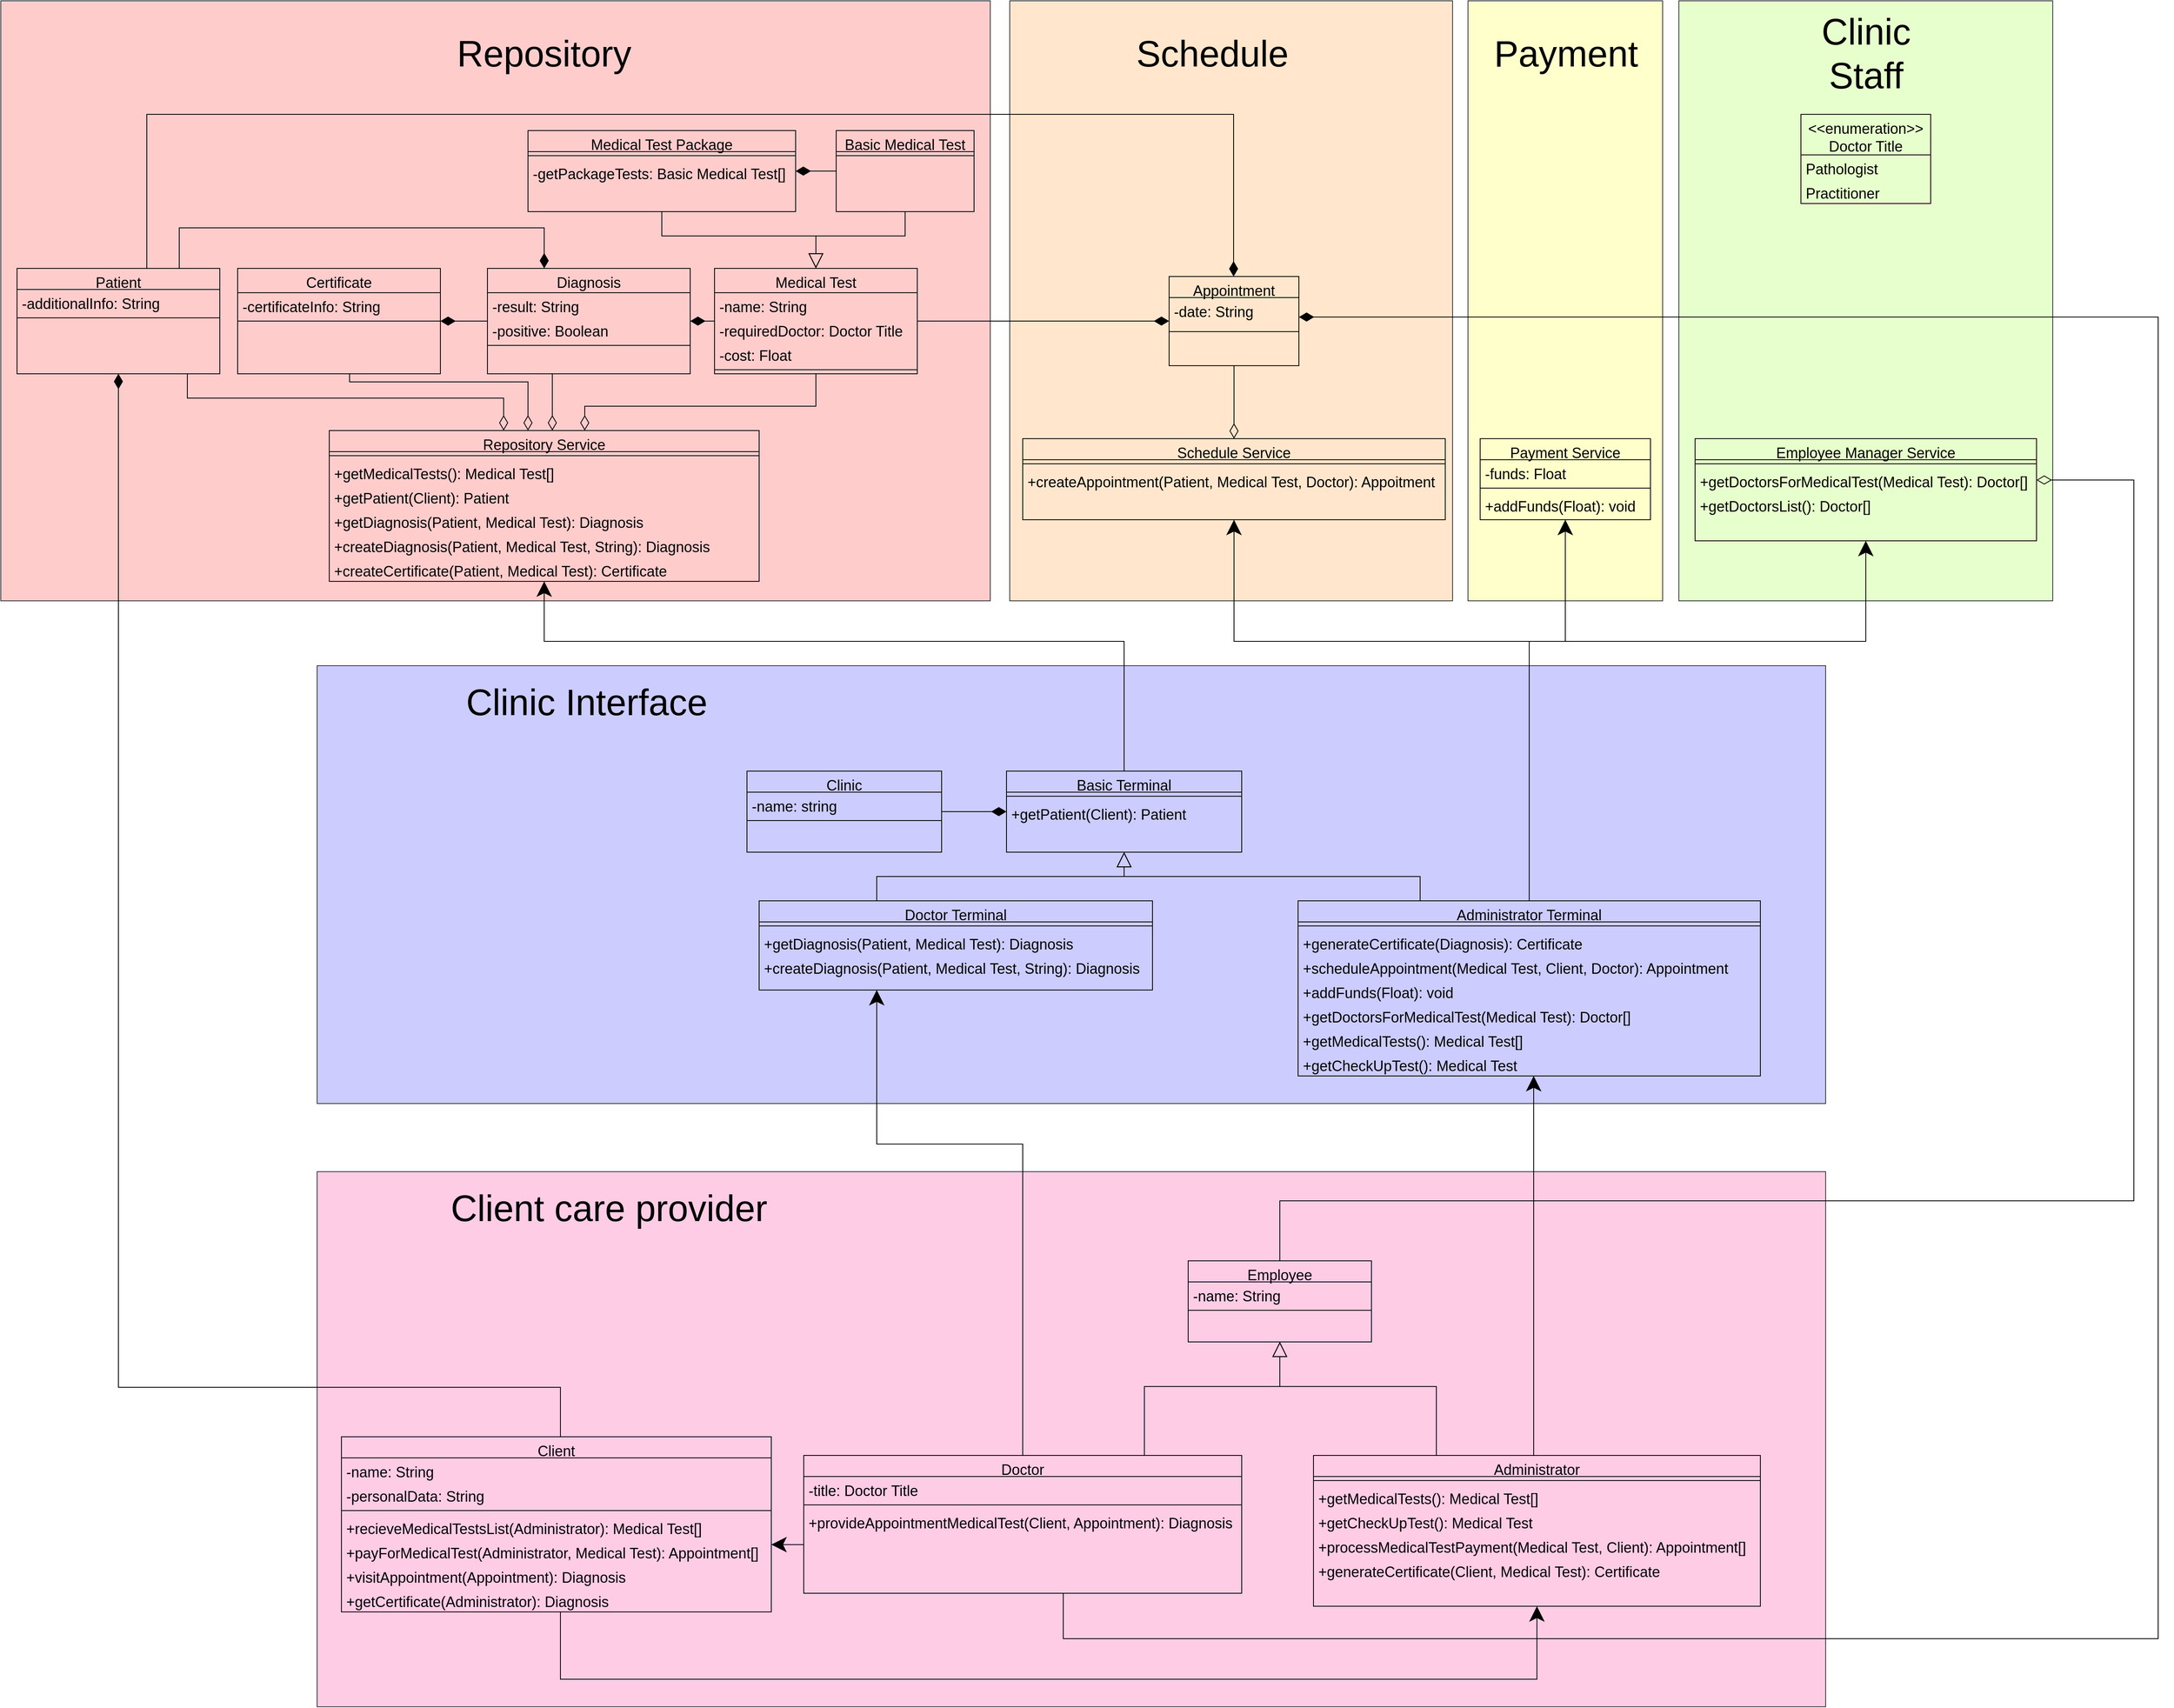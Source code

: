 <mxfile version="21.6.8" type="google">
  <diagram id="C5RBs43oDa-KdzZeNtuy" name="Page-1">
    <mxGraphModel grid="1" page="1" gridSize="10" guides="1" tooltips="1" connect="1" arrows="1" fold="1" pageScale="1" pageWidth="827" pageHeight="1169" math="0" shadow="0">
      <root>
        <mxCell id="WIyWlLk6GJQsqaUBKTNV-0" />
        <mxCell id="WIyWlLk6GJQsqaUBKTNV-1" parent="WIyWlLk6GJQsqaUBKTNV-0" />
        <mxCell id="8jj2PPhvfqXt3ZcQU5WW-22" value="" style="rounded=0;whiteSpace=wrap;html=1;fillColor=#CCCCFF;strokeColor=#36393d;fillStyle=auto;fontSize=18;" vertex="1" parent="WIyWlLk6GJQsqaUBKTNV-1">
          <mxGeometry x="-440" y="-220" width="1860" height="540" as="geometry" />
        </mxCell>
        <mxCell id="8jj2PPhvfqXt3ZcQU5WW-12" value="" style="rounded=0;whiteSpace=wrap;html=1;fillColor=#FFCCCC;strokeColor=#36393d;fillStyle=auto;fontSize=18;" vertex="1" parent="WIyWlLk6GJQsqaUBKTNV-1">
          <mxGeometry x="-830" y="-1040" width="1220" height="740" as="geometry" />
        </mxCell>
        <mxCell id="8jj2PPhvfqXt3ZcQU5WW-23" value="" style="rounded=0;whiteSpace=wrap;html=1;fillColor=#FFCCE6;strokeColor=#36393d;fillStyle=auto;fontSize=18;" vertex="1" parent="WIyWlLk6GJQsqaUBKTNV-1">
          <mxGeometry x="-440" y="404" width="1860" height="660" as="geometry" />
        </mxCell>
        <mxCell id="8jj2PPhvfqXt3ZcQU5WW-21" value="" style="rounded=0;whiteSpace=wrap;html=1;fillColor=#E6FFCC;strokeColor=#36393d;fillStyle=auto;fontSize=18;" vertex="1" parent="WIyWlLk6GJQsqaUBKTNV-1">
          <mxGeometry x="1239" y="-1040" width="461" height="740" as="geometry" />
        </mxCell>
        <mxCell id="8jj2PPhvfqXt3ZcQU5WW-18" value="" style="rounded=0;whiteSpace=wrap;html=1;fillColor=#FFFFCC;strokeColor=#36393d;fillStyle=auto;fontSize=18;" vertex="1" parent="WIyWlLk6GJQsqaUBKTNV-1">
          <mxGeometry x="979" y="-1040" width="240" height="740" as="geometry" />
        </mxCell>
        <mxCell id="8jj2PPhvfqXt3ZcQU5WW-17" value="" style="rounded=0;whiteSpace=wrap;html=1;fillColor=#FFE6CC;strokeColor=#36393d;fillStyle=auto;fontSize=18;" vertex="1" parent="WIyWlLk6GJQsqaUBKTNV-1">
          <mxGeometry x="414" y="-1040" width="546" height="740" as="geometry" />
        </mxCell>
        <mxCell id="-6DW7zYq6y_BzRsonRjy-107" style="edgeStyle=orthogonalEdgeStyle;rounded=0;orthogonalLoop=1;jettySize=auto;html=1;endArrow=diamondThin;endFill=1;endSize=16;startSize=16;fontSize=18;" edge="1" parent="WIyWlLk6GJQsqaUBKTNV-1" source="-6DW7zYq6y_BzRsonRjy-3" target="-6DW7zYq6y_BzRsonRjy-103">
          <mxGeometry relative="1" as="geometry">
            <Array as="points">
              <mxPoint x="-140" y="670" />
              <mxPoint x="-685" y="670" />
            </Array>
          </mxGeometry>
        </mxCell>
        <mxCell id="-6DW7zYq6y_BzRsonRjy-182" style="edgeStyle=orthogonalEdgeStyle;rounded=0;orthogonalLoop=1;jettySize=auto;html=1;endSize=16;startSize=16;fontSize=18;" edge="1" parent="WIyWlLk6GJQsqaUBKTNV-1" source="-6DW7zYq6y_BzRsonRjy-3" target="-6DW7zYq6y_BzRsonRjy-12">
          <mxGeometry relative="1" as="geometry">
            <Array as="points">
              <mxPoint x="-140" y="1030" />
              <mxPoint x="1064" y="1030" />
            </Array>
          </mxGeometry>
        </mxCell>
        <mxCell id="-6DW7zYq6y_BzRsonRjy-3" value="Client" style="swimlane;fontStyle=0;align=center;verticalAlign=top;childLayout=stackLayout;horizontal=1;startSize=26;horizontalStack=0;resizeParent=1;resizeLast=0;collapsible=1;marginBottom=0;rounded=0;shadow=0;strokeWidth=1;fillColor=none;fontSize=18;" vertex="1" parent="WIyWlLk6GJQsqaUBKTNV-1">
          <mxGeometry x="-410" y="731" width="530" height="216" as="geometry">
            <mxRectangle x="550" y="140" width="160" height="26" as="alternateBounds" />
          </mxGeometry>
        </mxCell>
        <mxCell id="-6DW7zYq6y_BzRsonRjy-4" value="-name: String" style="text;align=left;verticalAlign=top;spacingLeft=4;spacingRight=4;overflow=hidden;rotatable=0;points=[[0,0.5],[1,0.5]];portConstraint=eastwest;fontSize=18;" vertex="1" parent="-6DW7zYq6y_BzRsonRjy-3">
          <mxGeometry y="26" width="530" height="30" as="geometry" />
        </mxCell>
        <mxCell id="8jj2PPhvfqXt3ZcQU5WW-3" value="-personalData: String" style="text;align=left;verticalAlign=top;spacingLeft=4;spacingRight=4;overflow=hidden;rotatable=0;points=[[0,0.5],[1,0.5]];portConstraint=eastwest;fontSize=18;" vertex="1" parent="-6DW7zYq6y_BzRsonRjy-3">
          <mxGeometry y="56" width="530" height="30" as="geometry" />
        </mxCell>
        <mxCell id="-6DW7zYq6y_BzRsonRjy-5" value="" style="line;html=1;strokeWidth=1;align=left;verticalAlign=middle;spacingTop=-1;spacingLeft=3;spacingRight=3;rotatable=0;labelPosition=right;points=[];portConstraint=eastwest;fontSize=18;" vertex="1" parent="-6DW7zYq6y_BzRsonRjy-3">
          <mxGeometry y="86" width="530" height="10" as="geometry" />
        </mxCell>
        <mxCell id="-6DW7zYq6y_BzRsonRjy-6" value="+recieveMedicalTestsList(Administrator): Medical Test[]&#xa;" style="text;align=left;verticalAlign=top;spacingLeft=4;spacingRight=4;overflow=hidden;rotatable=0;points=[[0,0.5],[1,0.5]];portConstraint=eastwest;fontSize=18;" vertex="1" parent="-6DW7zYq6y_BzRsonRjy-3">
          <mxGeometry y="96" width="530" height="30" as="geometry" />
        </mxCell>
        <mxCell id="-6DW7zYq6y_BzRsonRjy-141" value="+payForMedicalTest(Administrator, Medical Test): Appointment[]&#xa;" style="text;align=left;verticalAlign=top;spacingLeft=4;spacingRight=4;overflow=hidden;rotatable=0;points=[[0,0.5],[1,0.5]];portConstraint=eastwest;fontSize=18;" vertex="1" parent="-6DW7zYq6y_BzRsonRjy-3">
          <mxGeometry y="126" width="530" height="30" as="geometry" />
        </mxCell>
        <mxCell id="-6DW7zYq6y_BzRsonRjy-161" value="+visitAppointment(Appointment): Diagnosis&#xa;" style="text;align=left;verticalAlign=top;spacingLeft=4;spacingRight=4;overflow=hidden;rotatable=0;points=[[0,0.5],[1,0.5]];portConstraint=eastwest;fontSize=18;" vertex="1" parent="-6DW7zYq6y_BzRsonRjy-3">
          <mxGeometry y="156" width="530" height="30" as="geometry" />
        </mxCell>
        <mxCell id="-6DW7zYq6y_BzRsonRjy-163" value="+getCertificate(Administrator): Diagnosis&#xa;" style="text;align=left;verticalAlign=top;spacingLeft=4;spacingRight=4;overflow=hidden;rotatable=0;points=[[0,0.5],[1,0.5]];portConstraint=eastwest;fontSize=18;" vertex="1" parent="-6DW7zYq6y_BzRsonRjy-3">
          <mxGeometry y="186" width="530" height="30" as="geometry" />
        </mxCell>
        <mxCell id="-6DW7zYq6y_BzRsonRjy-66" style="edgeStyle=orthogonalEdgeStyle;rounded=0;orthogonalLoop=1;jettySize=auto;html=1;endArrow=block;endFill=0;endSize=16;startSize=16;fontSize=18;entryX=0.5;entryY=1;entryDx=0;entryDy=0;" edge="1" parent="WIyWlLk6GJQsqaUBKTNV-1" source="-6DW7zYq6y_BzRsonRjy-12" target="-6DW7zYq6y_BzRsonRjy-20">
          <mxGeometry relative="1" as="geometry">
            <Array as="points">
              <mxPoint x="940" y="669" />
              <mxPoint x="747" y="669" />
            </Array>
          </mxGeometry>
        </mxCell>
        <mxCell id="tx-_oFmXZFqS6ZWU__PL-14" style="edgeStyle=orthogonalEdgeStyle;rounded=0;orthogonalLoop=1;jettySize=auto;html=1;endSize=16;startSize=16;" edge="1" parent="WIyWlLk6GJQsqaUBKTNV-1" source="-6DW7zYq6y_BzRsonRjy-12" target="-6DW7zYq6y_BzRsonRjy-131">
          <mxGeometry relative="1" as="geometry">
            <Array as="points">
              <mxPoint x="1060" y="400" />
              <mxPoint x="1060" y="400" />
            </Array>
            <mxPoint x="1054.5" y="400" as="targetPoint" />
          </mxGeometry>
        </mxCell>
        <mxCell id="-6DW7zYq6y_BzRsonRjy-12" value="Administrator" style="swimlane;fontStyle=0;align=center;verticalAlign=top;childLayout=stackLayout;horizontal=1;startSize=26;horizontalStack=0;resizeParent=1;resizeLast=0;collapsible=1;marginBottom=0;rounded=0;shadow=0;strokeWidth=1;fillColor=none;fontSize=18;" vertex="1" parent="WIyWlLk6GJQsqaUBKTNV-1">
          <mxGeometry x="788.5" y="754" width="551" height="186" as="geometry">
            <mxRectangle x="550" y="140" width="160" height="26" as="alternateBounds" />
          </mxGeometry>
        </mxCell>
        <mxCell id="-6DW7zYq6y_BzRsonRjy-14" value="" style="line;html=1;strokeWidth=1;align=left;verticalAlign=middle;spacingTop=-1;spacingLeft=3;spacingRight=3;rotatable=0;labelPosition=right;points=[];portConstraint=eastwest;fontSize=18;" vertex="1" parent="-6DW7zYq6y_BzRsonRjy-12">
          <mxGeometry y="26" width="551" height="10" as="geometry" />
        </mxCell>
        <mxCell id="-6DW7zYq6y_BzRsonRjy-15" value="+getMedicalTests(): Medical Test[]" style="text;align=left;verticalAlign=top;spacingLeft=4;spacingRight=4;overflow=hidden;rotatable=0;points=[[0,0.5],[1,0.5]];portConstraint=eastwest;fontSize=18;" vertex="1" parent="-6DW7zYq6y_BzRsonRjy-12">
          <mxGeometry y="36" width="551" height="30" as="geometry" />
        </mxCell>
        <mxCell id="qu2V2VWLO_ML4UmyBdYV-10" value="+getCheckUpTest(): Medical Test" style="text;align=left;verticalAlign=top;spacingLeft=4;spacingRight=4;overflow=hidden;rotatable=0;points=[[0,0.5],[1,0.5]];portConstraint=eastwest;fontSize=18;" vertex="1" parent="-6DW7zYq6y_BzRsonRjy-12">
          <mxGeometry y="66" width="551" height="30" as="geometry" />
        </mxCell>
        <mxCell id="8jj2PPhvfqXt3ZcQU5WW-0" value="+processMedicalTestPayment(Medical Test, Client): Appointment[]" style="text;align=left;verticalAlign=top;spacingLeft=4;spacingRight=4;overflow=hidden;rotatable=0;points=[[0,0.5],[1,0.5]];portConstraint=eastwest;fontSize=18;" vertex="1" parent="-6DW7zYq6y_BzRsonRjy-12">
          <mxGeometry y="96" width="551" height="30" as="geometry" />
        </mxCell>
        <mxCell id="8jj2PPhvfqXt3ZcQU5WW-4" value="+generateCertificate(Client, Medical Test): Certificate" style="text;align=left;verticalAlign=top;spacingLeft=4;spacingRight=4;overflow=hidden;rotatable=0;points=[[0,0.5],[1,0.5]];portConstraint=eastwest;fontSize=18;" vertex="1" parent="-6DW7zYq6y_BzRsonRjy-12">
          <mxGeometry y="126" width="551" height="30" as="geometry" />
        </mxCell>
        <mxCell id="-6DW7zYq6y_BzRsonRjy-67" style="edgeStyle=orthogonalEdgeStyle;rounded=0;orthogonalLoop=1;jettySize=auto;html=1;endArrow=block;endFill=0;endSize=16;startSize=16;fontSize=18;entryX=0.5;entryY=1;entryDx=0;entryDy=0;" edge="1" parent="WIyWlLk6GJQsqaUBKTNV-1" source="-6DW7zYq6y_BzRsonRjy-16" target="-6DW7zYq6y_BzRsonRjy-20">
          <mxGeometry relative="1" as="geometry">
            <Array as="points">
              <mxPoint x="580" y="669" />
              <mxPoint x="747" y="669" />
            </Array>
          </mxGeometry>
        </mxCell>
        <mxCell id="-6DW7zYq6y_BzRsonRjy-78" style="edgeStyle=orthogonalEdgeStyle;rounded=0;orthogonalLoop=1;jettySize=auto;html=1;endArrow=diamondThin;endFill=1;endSize=16;startSize=16;fontSize=18;" edge="1" parent="WIyWlLk6GJQsqaUBKTNV-1" source="-6DW7zYq6y_BzRsonRjy-16" target="-6DW7zYq6y_BzRsonRjy-70">
          <mxGeometry relative="1" as="geometry">
            <Array as="points">
              <mxPoint x="480" y="980" />
              <mxPoint x="1830" y="980" />
              <mxPoint x="1830" y="-650" />
            </Array>
          </mxGeometry>
        </mxCell>
        <mxCell id="tx-_oFmXZFqS6ZWU__PL-11" style="edgeStyle=orthogonalEdgeStyle;rounded=0;orthogonalLoop=1;jettySize=auto;html=1;exitX=0.5;exitY=0;exitDx=0;exitDy=0;endSize=16;startSize=16;" edge="1" parent="WIyWlLk6GJQsqaUBKTNV-1" source="-6DW7zYq6y_BzRsonRjy-16" target="-6DW7zYq6y_BzRsonRjy-174">
          <mxGeometry relative="1" as="geometry">
            <Array as="points">
              <mxPoint x="430" y="370" />
              <mxPoint x="250" y="370" />
            </Array>
          </mxGeometry>
        </mxCell>
        <mxCell id="-6DW7zYq6y_BzRsonRjy-16" value="Doctor" style="swimlane;fontStyle=0;align=center;verticalAlign=top;childLayout=stackLayout;horizontal=1;startSize=26;horizontalStack=0;resizeParent=1;resizeLast=0;collapsible=1;marginBottom=0;rounded=0;shadow=0;strokeWidth=1;fillColor=none;fontSize=18;" vertex="1" parent="WIyWlLk6GJQsqaUBKTNV-1">
          <mxGeometry x="160" y="754" width="540" height="170" as="geometry">
            <mxRectangle x="550" y="140" width="160" height="26" as="alternateBounds" />
          </mxGeometry>
        </mxCell>
        <mxCell id="-6DW7zYq6y_BzRsonRjy-17" value="-title: Doctor Title" style="text;align=left;verticalAlign=top;spacingLeft=4;spacingRight=4;overflow=hidden;rotatable=0;points=[[0,0.5],[1,0.5]];portConstraint=eastwest;fillColor=none;fontSize=18;" vertex="1" parent="-6DW7zYq6y_BzRsonRjy-16">
          <mxGeometry y="26" width="540" height="30" as="geometry" />
        </mxCell>
        <mxCell id="-6DW7zYq6y_BzRsonRjy-18" value="" style="line;html=1;strokeWidth=1;align=left;verticalAlign=middle;spacingTop=-1;spacingLeft=3;spacingRight=3;rotatable=0;labelPosition=right;points=[];portConstraint=eastwest;fontSize=18;" vertex="1" parent="-6DW7zYq6y_BzRsonRjy-16">
          <mxGeometry y="56" width="540" height="10" as="geometry" />
        </mxCell>
        <mxCell id="-6DW7zYq6y_BzRsonRjy-19" value="+provideAppointmentMedicalTest(Client, Appointment): Diagnosis" style="text;align=left;verticalAlign=top;spacingLeft=4;spacingRight=4;overflow=hidden;rotatable=0;points=[[0,0.5],[1,0.5]];portConstraint=eastwest;fontSize=18;" vertex="1" parent="-6DW7zYq6y_BzRsonRjy-16">
          <mxGeometry y="66" width="540" height="30" as="geometry" />
        </mxCell>
        <mxCell id="-6DW7zYq6y_BzRsonRjy-69" style="edgeStyle=orthogonalEdgeStyle;rounded=0;orthogonalLoop=1;jettySize=auto;html=1;endArrow=diamondThin;endFill=0;endSize=16;startSize=16;fontSize=18;" edge="1" parent="WIyWlLk6GJQsqaUBKTNV-1" source="-6DW7zYq6y_BzRsonRjy-20" target="-6DW7zYq6y_BzRsonRjy-48">
          <mxGeometry relative="1" as="geometry">
            <Array as="points">
              <mxPoint x="1800" y="440" />
              <mxPoint x="1800" y="-449" />
            </Array>
            <mxPoint x="1500.0" y="-449" as="targetPoint" />
          </mxGeometry>
        </mxCell>
        <mxCell id="-6DW7zYq6y_BzRsonRjy-20" value="Employee" style="swimlane;fontStyle=0;align=center;verticalAlign=top;childLayout=stackLayout;horizontal=1;startSize=26;horizontalStack=0;resizeParent=1;resizeLast=0;collapsible=1;marginBottom=0;rounded=0;shadow=0;strokeWidth=1;fillColor=none;fontSize=18;" vertex="1" parent="WIyWlLk6GJQsqaUBKTNV-1">
          <mxGeometry x="634" y="514" width="226" height="100" as="geometry">
            <mxRectangle x="550" y="140" width="160" height="26" as="alternateBounds" />
          </mxGeometry>
        </mxCell>
        <mxCell id="-6DW7zYq6y_BzRsonRjy-21" value="-name: String" style="text;align=left;verticalAlign=top;spacingLeft=4;spacingRight=4;overflow=hidden;rotatable=0;points=[[0,0.5],[1,0.5]];portConstraint=eastwest;fontSize=18;" vertex="1" parent="-6DW7zYq6y_BzRsonRjy-20">
          <mxGeometry y="26" width="226" height="30" as="geometry" />
        </mxCell>
        <mxCell id="-6DW7zYq6y_BzRsonRjy-22" value="" style="line;html=1;strokeWidth=1;align=left;verticalAlign=middle;spacingTop=-1;spacingLeft=3;spacingRight=3;rotatable=0;labelPosition=right;points=[];portConstraint=eastwest;fontSize=18;" vertex="1" parent="-6DW7zYq6y_BzRsonRjy-20">
          <mxGeometry y="56" width="226" height="10" as="geometry" />
        </mxCell>
        <mxCell id="tx-_oFmXZFqS6ZWU__PL-4" style="edgeStyle=orthogonalEdgeStyle;rounded=0;orthogonalLoop=1;jettySize=auto;html=1;exitX=0.5;exitY=0;exitDx=0;exitDy=0;entryX=0.5;entryY=1;entryDx=0;entryDy=0;endSize=16;startSize=16;" edge="1" parent="WIyWlLk6GJQsqaUBKTNV-1" source="-6DW7zYq6y_BzRsonRjy-30" target="-6DW7zYq6y_BzRsonRjy-40">
          <mxGeometry relative="1" as="geometry">
            <Array as="points">
              <mxPoint x="555" y="-250" />
              <mxPoint x="-160" y="-250" />
            </Array>
          </mxGeometry>
        </mxCell>
        <mxCell id="-6DW7zYq6y_BzRsonRjy-30" value="Basic Terminal" style="swimlane;fontStyle=0;align=center;verticalAlign=top;childLayout=stackLayout;horizontal=1;startSize=26;horizontalStack=0;resizeParent=1;resizeLast=0;collapsible=1;marginBottom=0;rounded=0;shadow=0;strokeWidth=1;fillColor=none;fontSize=18;" vertex="1" parent="WIyWlLk6GJQsqaUBKTNV-1">
          <mxGeometry x="410" y="-90" width="290" height="100" as="geometry">
            <mxRectangle x="550" y="140" width="160" height="26" as="alternateBounds" />
          </mxGeometry>
        </mxCell>
        <mxCell id="-6DW7zYq6y_BzRsonRjy-32" value="" style="line;html=1;strokeWidth=1;align=left;verticalAlign=middle;spacingTop=-1;spacingLeft=3;spacingRight=3;rotatable=0;labelPosition=right;points=[];portConstraint=eastwest;fontSize=18;" vertex="1" parent="-6DW7zYq6y_BzRsonRjy-30">
          <mxGeometry y="26" width="290" height="10" as="geometry" />
        </mxCell>
        <mxCell id="-6DW7zYq6y_BzRsonRjy-173" value="+getPatient(Client): Patient" style="text;align=left;verticalAlign=top;spacingLeft=4;spacingRight=4;overflow=hidden;rotatable=0;points=[[0,0.5],[1,0.5]];portConstraint=eastwest;fontSize=18;" vertex="1" parent="-6DW7zYq6y_BzRsonRjy-30">
          <mxGeometry y="36" width="290" height="30" as="geometry" />
        </mxCell>
        <mxCell id="-6DW7zYq6y_BzRsonRjy-36" value="Payment Service" style="swimlane;fontStyle=0;align=center;verticalAlign=top;childLayout=stackLayout;horizontal=1;startSize=26;horizontalStack=0;resizeParent=1;resizeLast=0;collapsible=1;marginBottom=0;rounded=0;shadow=0;strokeWidth=1;fillColor=none;fontSize=18;" vertex="1" parent="WIyWlLk6GJQsqaUBKTNV-1">
          <mxGeometry x="994" y="-500" width="210" height="100" as="geometry">
            <mxRectangle x="550" y="140" width="160" height="26" as="alternateBounds" />
          </mxGeometry>
        </mxCell>
        <mxCell id="-6DW7zYq6y_BzRsonRjy-37" value="-funds: Float" style="text;align=left;verticalAlign=top;spacingLeft=4;spacingRight=4;overflow=hidden;rotatable=0;points=[[0,0.5],[1,0.5]];portConstraint=eastwest;fontSize=18;" vertex="1" parent="-6DW7zYq6y_BzRsonRjy-36">
          <mxGeometry y="26" width="210" height="30" as="geometry" />
        </mxCell>
        <mxCell id="-6DW7zYq6y_BzRsonRjy-38" value="" style="line;html=1;strokeWidth=1;align=left;verticalAlign=middle;spacingTop=-1;spacingLeft=3;spacingRight=3;rotatable=0;labelPosition=right;points=[];portConstraint=eastwest;fontSize=18;" vertex="1" parent="-6DW7zYq6y_BzRsonRjy-36">
          <mxGeometry y="56" width="210" height="10" as="geometry" />
        </mxCell>
        <mxCell id="-6DW7zYq6y_BzRsonRjy-39" value="+addFunds(Float): void" style="text;align=left;verticalAlign=top;spacingLeft=4;spacingRight=4;overflow=hidden;rotatable=0;points=[[0,0.5],[1,0.5]];portConstraint=eastwest;fontSize=18;" vertex="1" parent="-6DW7zYq6y_BzRsonRjy-36">
          <mxGeometry y="66" width="210" height="30" as="geometry" />
        </mxCell>
        <mxCell id="-6DW7zYq6y_BzRsonRjy-40" value="Repository Service" style="swimlane;fontStyle=0;align=center;verticalAlign=top;childLayout=stackLayout;horizontal=1;startSize=26;horizontalStack=0;resizeParent=1;resizeLast=0;collapsible=1;marginBottom=0;rounded=0;shadow=0;strokeWidth=1;fillColor=none;fontSize=18;" vertex="1" parent="WIyWlLk6GJQsqaUBKTNV-1">
          <mxGeometry x="-425" y="-510" width="530" height="186" as="geometry">
            <mxRectangle x="550" y="140" width="160" height="26" as="alternateBounds" />
          </mxGeometry>
        </mxCell>
        <mxCell id="-6DW7zYq6y_BzRsonRjy-42" value="" style="line;html=1;strokeWidth=1;align=left;verticalAlign=middle;spacingTop=-1;spacingLeft=3;spacingRight=3;rotatable=0;labelPosition=right;points=[];portConstraint=eastwest;fontSize=18;" vertex="1" parent="-6DW7zYq6y_BzRsonRjy-40">
          <mxGeometry y="26" width="530" height="10" as="geometry" />
        </mxCell>
        <mxCell id="-6DW7zYq6y_BzRsonRjy-33" value="+getMedicalTests(): Medical Test[]" style="text;align=left;verticalAlign=top;spacingLeft=4;spacingRight=4;overflow=hidden;rotatable=0;points=[[0,0.5],[1,0.5]];portConstraint=eastwest;fontSize=18;" vertex="1" parent="-6DW7zYq6y_BzRsonRjy-40">
          <mxGeometry y="36" width="530" height="30" as="geometry" />
        </mxCell>
        <mxCell id="8jj2PPhvfqXt3ZcQU5WW-2" value="+getPatient(Client): Patient" style="text;align=left;verticalAlign=top;spacingLeft=4;spacingRight=4;overflow=hidden;rotatable=0;points=[[0,0.5],[1,0.5]];portConstraint=eastwest;fontSize=18;" vertex="1" parent="-6DW7zYq6y_BzRsonRjy-40">
          <mxGeometry y="66" width="530" height="30" as="geometry" />
        </mxCell>
        <mxCell id="8jj2PPhvfqXt3ZcQU5WW-5" value="+getDiagnosis(Patient, Medical Test): Diagnosis" style="text;align=left;verticalAlign=top;spacingLeft=4;spacingRight=4;overflow=hidden;rotatable=0;points=[[0,0.5],[1,0.5]];portConstraint=eastwest;fontSize=18;" vertex="1" parent="-6DW7zYq6y_BzRsonRjy-40">
          <mxGeometry y="96" width="530" height="30" as="geometry" />
        </mxCell>
        <mxCell id="qu2V2VWLO_ML4UmyBdYV-1" value="+createDiagnosis(Patient, Medical Test, String): Diagnosis" style="text;align=left;verticalAlign=top;spacingLeft=4;spacingRight=4;overflow=hidden;rotatable=0;points=[[0,0.5],[1,0.5]];portConstraint=eastwest;fontSize=18;" vertex="1" parent="-6DW7zYq6y_BzRsonRjy-40">
          <mxGeometry y="126" width="530" height="30" as="geometry" />
        </mxCell>
        <mxCell id="qu2V2VWLO_ML4UmyBdYV-2" value="+createCertificate(Patient, Medical Test): Certificate" style="text;align=left;verticalAlign=top;spacingLeft=4;spacingRight=4;overflow=hidden;rotatable=0;points=[[0,0.5],[1,0.5]];portConstraint=eastwest;fontSize=18;" vertex="1" parent="-6DW7zYq6y_BzRsonRjy-40">
          <mxGeometry y="156" width="530" height="30" as="geometry" />
        </mxCell>
        <mxCell id="-6DW7zYq6y_BzRsonRjy-44" value="Schedule Service" style="swimlane;fontStyle=0;align=center;verticalAlign=top;childLayout=stackLayout;horizontal=1;startSize=26;horizontalStack=0;resizeParent=1;resizeLast=0;collapsible=1;marginBottom=0;rounded=0;shadow=0;strokeWidth=1;fillColor=none;fontSize=18;" vertex="1" parent="WIyWlLk6GJQsqaUBKTNV-1">
          <mxGeometry x="430" y="-500" width="521" height="100" as="geometry">
            <mxRectangle x="550" y="140" width="160" height="26" as="alternateBounds" />
          </mxGeometry>
        </mxCell>
        <mxCell id="-6DW7zYq6y_BzRsonRjy-46" value="" style="line;html=1;strokeWidth=1;align=left;verticalAlign=middle;spacingTop=-1;spacingLeft=3;spacingRight=3;rotatable=0;labelPosition=right;points=[];portConstraint=eastwest;fontSize=18;" vertex="1" parent="-6DW7zYq6y_BzRsonRjy-44">
          <mxGeometry y="26" width="521" height="10" as="geometry" />
        </mxCell>
        <mxCell id="-6DW7zYq6y_BzRsonRjy-47" value="+createAppointment(Patient, Medical Test, Doctor): Appoitment" style="text;align=left;verticalAlign=top;spacingLeft=4;spacingRight=4;overflow=hidden;rotatable=0;points=[[0,0.5],[1,0.5]];portConstraint=eastwest;fontSize=18;" vertex="1" parent="-6DW7zYq6y_BzRsonRjy-44">
          <mxGeometry y="36" width="521" height="30" as="geometry" />
        </mxCell>
        <mxCell id="-6DW7zYq6y_BzRsonRjy-48" value="Employee Manager Service" style="swimlane;fontStyle=0;align=center;verticalAlign=top;childLayout=stackLayout;horizontal=1;startSize=26;horizontalStack=0;resizeParent=1;resizeLast=0;collapsible=1;marginBottom=0;rounded=0;shadow=0;strokeWidth=1;fillColor=none;fontSize=18;" vertex="1" parent="WIyWlLk6GJQsqaUBKTNV-1">
          <mxGeometry x="1259" y="-500" width="421" height="126" as="geometry">
            <mxRectangle x="550" y="140" width="160" height="26" as="alternateBounds" />
          </mxGeometry>
        </mxCell>
        <mxCell id="-6DW7zYq6y_BzRsonRjy-50" value="" style="line;html=1;strokeWidth=1;align=left;verticalAlign=middle;spacingTop=-1;spacingLeft=3;spacingRight=3;rotatable=0;labelPosition=right;points=[];portConstraint=eastwest;fontSize=18;" vertex="1" parent="-6DW7zYq6y_BzRsonRjy-48">
          <mxGeometry y="26" width="421" height="10" as="geometry" />
        </mxCell>
        <mxCell id="qu2V2VWLO_ML4UmyBdYV-4" value="+getDoctorsForMedicalTest(Medical Test): Doctor[]" style="text;align=left;verticalAlign=top;spacingLeft=4;spacingRight=4;overflow=hidden;rotatable=0;points=[[0,0.5],[1,0.5]];portConstraint=eastwest;fontSize=18;" vertex="1" parent="-6DW7zYq6y_BzRsonRjy-48">
          <mxGeometry y="36" width="421" height="30" as="geometry" />
        </mxCell>
        <mxCell id="qu2V2VWLO_ML4UmyBdYV-5" value="+getDoctorsList(): Doctor[]" style="text;align=left;verticalAlign=top;spacingLeft=4;spacingRight=4;overflow=hidden;rotatable=0;points=[[0,0.5],[1,0.5]];portConstraint=eastwest;fontSize=18;" vertex="1" parent="-6DW7zYq6y_BzRsonRjy-48">
          <mxGeometry y="66" width="421" height="30" as="geometry" />
        </mxCell>
        <mxCell id="qu2V2VWLO_ML4UmyBdYV-3" style="edgeStyle=orthogonalEdgeStyle;rounded=0;orthogonalLoop=1;jettySize=auto;html=1;entryX=0.5;entryY=0;entryDx=0;entryDy=0;endArrow=diamondThin;endFill=0;endSize=16;startSize=16;" edge="1" parent="WIyWlLk6GJQsqaUBKTNV-1" source="-6DW7zYq6y_BzRsonRjy-70" target="-6DW7zYq6y_BzRsonRjy-44">
          <mxGeometry relative="1" as="geometry" />
        </mxCell>
        <mxCell id="-6DW7zYq6y_BzRsonRjy-70" value="Appointment" style="swimlane;fontStyle=0;align=center;verticalAlign=top;childLayout=stackLayout;horizontal=1;startSize=26;horizontalStack=0;resizeParent=1;resizeLast=0;collapsible=1;marginBottom=0;rounded=0;shadow=0;strokeWidth=1;fillColor=none;fontSize=18;" vertex="1" parent="WIyWlLk6GJQsqaUBKTNV-1">
          <mxGeometry x="610.5" y="-700" width="160" height="110" as="geometry">
            <mxRectangle x="550" y="140" width="160" height="26" as="alternateBounds" />
          </mxGeometry>
        </mxCell>
        <mxCell id="8jj2PPhvfqXt3ZcQU5WW-27" value="-date: String" style="text;align=left;verticalAlign=top;spacingLeft=4;spacingRight=4;overflow=hidden;rotatable=0;points=[[0,0.5],[1,0.5]];portConstraint=eastwest;fontSize=18;" vertex="1" parent="-6DW7zYq6y_BzRsonRjy-70">
          <mxGeometry y="26" width="160" height="30" as="geometry" />
        </mxCell>
        <mxCell id="-6DW7zYq6y_BzRsonRjy-72" value="" style="line;html=1;strokeWidth=1;align=left;verticalAlign=middle;spacingTop=-1;spacingLeft=3;spacingRight=3;rotatable=0;labelPosition=right;points=[];portConstraint=eastwest;fontSize=18;" vertex="1" parent="-6DW7zYq6y_BzRsonRjy-70">
          <mxGeometry y="56" width="160" height="24" as="geometry" />
        </mxCell>
        <mxCell id="-6DW7zYq6y_BzRsonRjy-89" style="edgeStyle=orthogonalEdgeStyle;rounded=0;orthogonalLoop=1;jettySize=auto;html=1;endArrow=diamondThin;endFill=1;endSize=16;startSize=16;fontSize=18;" edge="1" parent="WIyWlLk6GJQsqaUBKTNV-1" source="-6DW7zYq6y_BzRsonRjy-79" target="-6DW7zYq6y_BzRsonRjy-85">
          <mxGeometry relative="1" as="geometry" />
        </mxCell>
        <mxCell id="-6DW7zYq6y_BzRsonRjy-157" style="edgeStyle=orthogonalEdgeStyle;rounded=0;orthogonalLoop=1;jettySize=auto;html=1;endSize=16;startSize=16;endArrow=block;endFill=0;fontSize=18;" edge="1" parent="WIyWlLk6GJQsqaUBKTNV-1" source="-6DW7zYq6y_BzRsonRjy-79" target="-6DW7zYq6y_BzRsonRjy-152">
          <mxGeometry relative="1" as="geometry" />
        </mxCell>
        <mxCell id="-6DW7zYq6y_BzRsonRjy-79" value="Basic Medical Test" style="swimlane;fontStyle=0;align=center;verticalAlign=top;childLayout=stackLayout;horizontal=1;startSize=26;horizontalStack=0;resizeParent=1;resizeLast=0;collapsible=1;marginBottom=0;rounded=0;shadow=0;strokeWidth=1;fillColor=none;fontSize=18;" vertex="1" parent="WIyWlLk6GJQsqaUBKTNV-1">
          <mxGeometry x="200" y="-880" width="170" height="100" as="geometry">
            <mxRectangle x="550" y="140" width="160" height="26" as="alternateBounds" />
          </mxGeometry>
        </mxCell>
        <mxCell id="-6DW7zYq6y_BzRsonRjy-81" value="" style="line;html=1;strokeWidth=1;align=left;verticalAlign=middle;spacingTop=-1;spacingLeft=3;spacingRight=3;rotatable=0;labelPosition=right;points=[];portConstraint=eastwest;fontSize=18;" vertex="1" parent="-6DW7zYq6y_BzRsonRjy-79">
          <mxGeometry y="26" width="170" height="10" as="geometry" />
        </mxCell>
        <mxCell id="-6DW7zYq6y_BzRsonRjy-158" style="edgeStyle=orthogonalEdgeStyle;rounded=0;orthogonalLoop=1;jettySize=auto;html=1;endSize=16;startSize=16;endArrow=block;endFill=0;fontSize=18;" edge="1" parent="WIyWlLk6GJQsqaUBKTNV-1" source="-6DW7zYq6y_BzRsonRjy-85" target="-6DW7zYq6y_BzRsonRjy-152">
          <mxGeometry relative="1" as="geometry" />
        </mxCell>
        <mxCell id="-6DW7zYq6y_BzRsonRjy-85" value="Medical Test Package" style="swimlane;fontStyle=0;align=center;verticalAlign=top;childLayout=stackLayout;horizontal=1;startSize=26;horizontalStack=0;resizeParent=1;resizeLast=0;collapsible=1;marginBottom=0;rounded=0;shadow=0;strokeWidth=1;fillColor=none;fontSize=18;" vertex="1" parent="WIyWlLk6GJQsqaUBKTNV-1">
          <mxGeometry x="-180" y="-880" width="330" height="100" as="geometry">
            <mxRectangle x="550" y="140" width="160" height="26" as="alternateBounds" />
          </mxGeometry>
        </mxCell>
        <mxCell id="-6DW7zYq6y_BzRsonRjy-87" value="" style="line;html=1;strokeWidth=1;align=left;verticalAlign=middle;spacingTop=-1;spacingLeft=3;spacingRight=3;rotatable=0;labelPosition=right;points=[];portConstraint=eastwest;fontSize=18;" vertex="1" parent="-6DW7zYq6y_BzRsonRjy-85">
          <mxGeometry y="26" width="330" height="10" as="geometry" />
        </mxCell>
        <mxCell id="qu2V2VWLO_ML4UmyBdYV-0" value="-getPackageTests: Basic Medical Test[]" style="text;align=left;verticalAlign=top;spacingLeft=4;spacingRight=4;overflow=hidden;rotatable=0;points=[[0,0.5],[1,0.5]];portConstraint=eastwest;fillColor=none;fontSize=18;" vertex="1" parent="-6DW7zYq6y_BzRsonRjy-85">
          <mxGeometry y="36" width="330" height="30" as="geometry" />
        </mxCell>
        <mxCell id="-6DW7zYq6y_BzRsonRjy-98" style="edgeStyle=orthogonalEdgeStyle;rounded=0;orthogonalLoop=1;jettySize=auto;html=1;endArrow=diamondThin;endFill=0;endSize=16;startSize=16;fontSize=18;" edge="1" parent="WIyWlLk6GJQsqaUBKTNV-1" source="-6DW7zYq6y_BzRsonRjy-94" target="-6DW7zYq6y_BzRsonRjy-40">
          <mxGeometry relative="1" as="geometry">
            <Array as="points">
              <mxPoint x="-400" y="-570" />
              <mxPoint x="-180" y="-570" />
            </Array>
          </mxGeometry>
        </mxCell>
        <mxCell id="-6DW7zYq6y_BzRsonRjy-94" value="Certificate" style="swimlane;fontStyle=0;align=center;verticalAlign=top;childLayout=stackLayout;horizontal=1;startSize=30;horizontalStack=0;resizeParent=1;resizeLast=0;collapsible=1;marginBottom=0;rounded=0;shadow=0;strokeWidth=1;fillColor=none;fontSize=18;" vertex="1" parent="WIyWlLk6GJQsqaUBKTNV-1">
          <mxGeometry x="-538" y="-710" width="250" height="130" as="geometry">
            <mxRectangle x="550" y="140" width="160" height="26" as="alternateBounds" />
          </mxGeometry>
        </mxCell>
        <mxCell id="-6DW7zYq6y_BzRsonRjy-95" value="-certificateInfo: String" style="text;align=left;verticalAlign=top;spacingLeft=4;spacingRight=4;overflow=hidden;rotatable=0;points=[[0,0.5],[1,0.5]];portConstraint=eastwest;fontSize=18;" vertex="1" parent="-6DW7zYq6y_BzRsonRjy-94">
          <mxGeometry y="30" width="250" height="30" as="geometry" />
        </mxCell>
        <mxCell id="-6DW7zYq6y_BzRsonRjy-96" value="" style="line;html=1;strokeWidth=1;align=left;verticalAlign=middle;spacingTop=-1;spacingLeft=3;spacingRight=3;rotatable=0;labelPosition=right;points=[];portConstraint=eastwest;fontSize=18;" vertex="1" parent="-6DW7zYq6y_BzRsonRjy-94">
          <mxGeometry y="60" width="250" height="10" as="geometry" />
        </mxCell>
        <mxCell id="-6DW7zYq6y_BzRsonRjy-115" style="edgeStyle=orthogonalEdgeStyle;rounded=0;orthogonalLoop=1;jettySize=auto;html=1;endArrow=diamondThin;endFill=1;endSize=16;startSize=16;fontSize=18;entryX=0.5;entryY=0;entryDx=0;entryDy=0;" edge="1" parent="WIyWlLk6GJQsqaUBKTNV-1" source="-6DW7zYq6y_BzRsonRjy-103" target="-6DW7zYq6y_BzRsonRjy-70">
          <mxGeometry relative="1" as="geometry">
            <Array as="points">
              <mxPoint x="-650" y="-900" />
              <mxPoint x="690" y="-900" />
              <mxPoint x="690" y="-700" />
            </Array>
          </mxGeometry>
        </mxCell>
        <mxCell id="8jj2PPhvfqXt3ZcQU5WW-1" style="edgeStyle=orthogonalEdgeStyle;rounded=0;orthogonalLoop=1;jettySize=auto;html=1;endArrow=diamondThin;endFill=0;startSize=16;endSize=16;fontSize=18;" edge="1" parent="WIyWlLk6GJQsqaUBKTNV-1" source="-6DW7zYq6y_BzRsonRjy-103" target="-6DW7zYq6y_BzRsonRjy-40">
          <mxGeometry relative="1" as="geometry">
            <Array as="points">
              <mxPoint x="-600" y="-550" />
              <mxPoint x="-210" y="-550" />
            </Array>
          </mxGeometry>
        </mxCell>
        <mxCell id="-6DW7zYq6y_BzRsonRjy-103" value="Patient" style="swimlane;fontStyle=0;align=center;verticalAlign=top;childLayout=stackLayout;horizontal=1;startSize=26;horizontalStack=0;resizeParent=1;resizeLast=0;collapsible=1;marginBottom=0;rounded=0;shadow=0;strokeWidth=1;fillColor=none;fontSize=18;" vertex="1" parent="WIyWlLk6GJQsqaUBKTNV-1">
          <mxGeometry x="-810" y="-710" width="250" height="130" as="geometry">
            <mxRectangle x="550" y="140" width="160" height="26" as="alternateBounds" />
          </mxGeometry>
        </mxCell>
        <mxCell id="8jj2PPhvfqXt3ZcQU5WW-25" value="-additionalInfo: String" style="text;align=left;verticalAlign=top;spacingLeft=4;spacingRight=4;overflow=hidden;rotatable=0;points=[[0,0.5],[1,0.5]];portConstraint=eastwest;fontSize=18;" vertex="1" parent="-6DW7zYq6y_BzRsonRjy-103">
          <mxGeometry y="26" width="250" height="30" as="geometry" />
        </mxCell>
        <mxCell id="8jj2PPhvfqXt3ZcQU5WW-26" value="" style="line;html=1;strokeWidth=1;align=left;verticalAlign=middle;spacingTop=-1;spacingLeft=3;spacingRight=3;rotatable=0;labelPosition=right;points=[];portConstraint=eastwest;fontSize=18;" vertex="1" parent="-6DW7zYq6y_BzRsonRjy-103">
          <mxGeometry y="56" width="250" height="10" as="geometry" />
        </mxCell>
        <mxCell id="-6DW7zYq6y_BzRsonRjy-114" style="edgeStyle=orthogonalEdgeStyle;rounded=0;orthogonalLoop=1;jettySize=auto;html=1;endArrow=diamondThin;endFill=0;endSize=16;startSize=16;fontSize=18;" edge="1" parent="WIyWlLk6GJQsqaUBKTNV-1" source="-6DW7zYq6y_BzRsonRjy-110" target="-6DW7zYq6y_BzRsonRjy-40">
          <mxGeometry relative="1" as="geometry">
            <Array as="points">
              <mxPoint x="-150" y="-550" />
              <mxPoint x="-150" y="-550" />
            </Array>
          </mxGeometry>
        </mxCell>
        <mxCell id="-6DW7zYq6y_BzRsonRjy-117" style="edgeStyle=orthogonalEdgeStyle;rounded=0;orthogonalLoop=1;jettySize=auto;html=1;endArrow=diamondThin;endFill=1;endSize=16;startSize=16;fontSize=18;" edge="1" parent="WIyWlLk6GJQsqaUBKTNV-1" source="-6DW7zYq6y_BzRsonRjy-110" target="-6DW7zYq6y_BzRsonRjy-94">
          <mxGeometry relative="1" as="geometry" />
        </mxCell>
        <mxCell id="-6DW7zYq6y_BzRsonRjy-149" style="edgeStyle=orthogonalEdgeStyle;rounded=0;orthogonalLoop=1;jettySize=auto;html=1;endArrow=none;endFill=0;endSize=16;startSize=16;jumpStyle=none;shadow=0;startArrow=diamondThin;startFill=1;fontSize=18;" edge="1" parent="WIyWlLk6GJQsqaUBKTNV-1" source="-6DW7zYq6y_BzRsonRjy-110" target="-6DW7zYq6y_BzRsonRjy-103">
          <mxGeometry relative="1" as="geometry">
            <Array as="points">
              <mxPoint x="-160" y="-760" />
              <mxPoint x="-610" y="-760" />
            </Array>
          </mxGeometry>
        </mxCell>
        <mxCell id="-6DW7zYq6y_BzRsonRjy-110" value="Diagnosis" style="swimlane;fontStyle=0;align=center;verticalAlign=top;childLayout=stackLayout;horizontal=1;startSize=30;horizontalStack=0;resizeParent=1;resizeLast=0;collapsible=1;marginBottom=0;rounded=0;shadow=0;strokeWidth=1;fillColor=none;fontSize=18;" vertex="1" parent="WIyWlLk6GJQsqaUBKTNV-1">
          <mxGeometry x="-230" y="-710" width="250" height="130" as="geometry">
            <mxRectangle x="550" y="140" width="160" height="26" as="alternateBounds" />
          </mxGeometry>
        </mxCell>
        <mxCell id="-6DW7zYq6y_BzRsonRjy-111" value="-result: String" style="text;align=left;verticalAlign=top;spacingLeft=4;spacingRight=4;overflow=hidden;rotatable=0;points=[[0,0.5],[1,0.5]];portConstraint=eastwest;fontSize=18;" vertex="1" parent="-6DW7zYq6y_BzRsonRjy-110">
          <mxGeometry y="30" width="250" height="30" as="geometry" />
        </mxCell>
        <mxCell id="8jj2PPhvfqXt3ZcQU5WW-9" value="-positive: Boolean" style="text;align=left;verticalAlign=top;spacingLeft=4;spacingRight=4;overflow=hidden;rotatable=0;points=[[0,0.5],[1,0.5]];portConstraint=eastwest;fontSize=18;" vertex="1" parent="-6DW7zYq6y_BzRsonRjy-110">
          <mxGeometry y="60" width="250" height="30" as="geometry" />
        </mxCell>
        <mxCell id="-6DW7zYq6y_BzRsonRjy-112" value="" style="line;html=1;strokeWidth=1;align=left;verticalAlign=middle;spacingTop=-1;spacingLeft=3;spacingRight=3;rotatable=0;labelPosition=right;points=[];portConstraint=eastwest;fontSize=18;" vertex="1" parent="-6DW7zYq6y_BzRsonRjy-110">
          <mxGeometry y="90" width="250" height="10" as="geometry" />
        </mxCell>
        <mxCell id="-6DW7zYq6y_BzRsonRjy-128" style="edgeStyle=orthogonalEdgeStyle;rounded=0;orthogonalLoop=1;jettySize=auto;html=1;endArrow=diamondThin;endFill=1;endSize=16;startSize=16;fontSize=18;" edge="1" parent="WIyWlLk6GJQsqaUBKTNV-1" source="-6DW7zYq6y_BzRsonRjy-124" target="-6DW7zYq6y_BzRsonRjy-30">
          <mxGeometry relative="1" as="geometry">
            <mxPoint x="215" y="160" as="sourcePoint" />
          </mxGeometry>
        </mxCell>
        <mxCell id="-6DW7zYq6y_BzRsonRjy-124" value="Clinic" style="swimlane;fontStyle=0;align=center;verticalAlign=top;childLayout=stackLayout;horizontal=1;startSize=26;horizontalStack=0;resizeParent=1;resizeLast=0;collapsible=1;marginBottom=0;rounded=0;shadow=0;strokeWidth=1;fillColor=none;fontSize=18;" vertex="1" parent="WIyWlLk6GJQsqaUBKTNV-1">
          <mxGeometry x="90" y="-90" width="240" height="100" as="geometry">
            <mxRectangle x="550" y="140" width="160" height="26" as="alternateBounds" />
          </mxGeometry>
        </mxCell>
        <mxCell id="-6DW7zYq6y_BzRsonRjy-125" value="-name: string" style="text;align=left;verticalAlign=top;spacingLeft=4;spacingRight=4;overflow=hidden;rotatable=0;points=[[0,0.5],[1,0.5]];portConstraint=eastwest;fillColor=none;fontSize=18;" vertex="1" parent="-6DW7zYq6y_BzRsonRjy-124">
          <mxGeometry y="26" width="240" height="30" as="geometry" />
        </mxCell>
        <mxCell id="-6DW7zYq6y_BzRsonRjy-126" value="" style="line;html=1;strokeWidth=1;align=left;verticalAlign=middle;spacingTop=-1;spacingLeft=3;spacingRight=3;rotatable=0;labelPosition=right;points=[];portConstraint=eastwest;fontSize=18;" vertex="1" parent="-6DW7zYq6y_BzRsonRjy-124">
          <mxGeometry y="56" width="240" height="10" as="geometry" />
        </mxCell>
        <mxCell id="-6DW7zYq6y_BzRsonRjy-135" style="edgeStyle=orthogonalEdgeStyle;rounded=0;orthogonalLoop=1;jettySize=auto;html=1;endArrow=block;endFill=0;endSize=16;startSize=16;fontSize=18;entryX=0.5;entryY=1;entryDx=0;entryDy=0;" edge="1" parent="WIyWlLk6GJQsqaUBKTNV-1" source="-6DW7zYq6y_BzRsonRjy-131" target="-6DW7zYq6y_BzRsonRjy-30">
          <mxGeometry relative="1" as="geometry">
            <Array as="points">
              <mxPoint x="920" y="40" />
              <mxPoint x="555" y="40" />
            </Array>
            <mxPoint x="660" y="90" as="targetPoint" />
          </mxGeometry>
        </mxCell>
        <mxCell id="tx-_oFmXZFqS6ZWU__PL-1" style="edgeStyle=orthogonalEdgeStyle;rounded=0;orthogonalLoop=1;jettySize=auto;html=1;exitX=0.5;exitY=0;exitDx=0;exitDy=0;entryX=0.5;entryY=1;entryDx=0;entryDy=0;endSize=16;startSize=16;" edge="1" parent="WIyWlLk6GJQsqaUBKTNV-1" source="-6DW7zYq6y_BzRsonRjy-131" target="-6DW7zYq6y_BzRsonRjy-48">
          <mxGeometry relative="1" as="geometry">
            <Array as="points">
              <mxPoint x="1055" y="-250" />
              <mxPoint x="1470" y="-250" />
            </Array>
          </mxGeometry>
        </mxCell>
        <mxCell id="tx-_oFmXZFqS6ZWU__PL-2" style="edgeStyle=orthogonalEdgeStyle;rounded=0;orthogonalLoop=1;jettySize=auto;html=1;exitX=0.5;exitY=0;exitDx=0;exitDy=0;entryX=0.5;entryY=1;entryDx=0;entryDy=0;endSize=16;startSize=16;" edge="1" parent="WIyWlLk6GJQsqaUBKTNV-1" source="-6DW7zYq6y_BzRsonRjy-131" target="-6DW7zYq6y_BzRsonRjy-36">
          <mxGeometry relative="1" as="geometry">
            <Array as="points">
              <mxPoint x="1055" y="-250" />
              <mxPoint x="1099" y="-250" />
            </Array>
          </mxGeometry>
        </mxCell>
        <mxCell id="tx-_oFmXZFqS6ZWU__PL-3" style="edgeStyle=orthogonalEdgeStyle;rounded=0;orthogonalLoop=1;jettySize=auto;html=1;exitX=0.5;exitY=0;exitDx=0;exitDy=0;entryX=0.5;entryY=1;entryDx=0;entryDy=0;endSize=16;startSize=16;" edge="1" parent="WIyWlLk6GJQsqaUBKTNV-1" source="-6DW7zYq6y_BzRsonRjy-131" target="-6DW7zYq6y_BzRsonRjy-44">
          <mxGeometry relative="1" as="geometry">
            <Array as="points">
              <mxPoint x="1055" y="-250" />
              <mxPoint x="690" y="-250" />
            </Array>
          </mxGeometry>
        </mxCell>
        <mxCell id="-6DW7zYq6y_BzRsonRjy-131" value="Administrator Terminal" style="swimlane;fontStyle=0;align=center;verticalAlign=top;childLayout=stackLayout;horizontal=1;startSize=26;horizontalStack=0;resizeParent=1;resizeLast=0;collapsible=1;marginBottom=0;rounded=0;shadow=0;strokeWidth=1;fillColor=none;fontSize=18;" vertex="1" parent="WIyWlLk6GJQsqaUBKTNV-1">
          <mxGeometry x="769.5" y="70" width="570" height="216" as="geometry">
            <mxRectangle x="550" y="140" width="160" height="26" as="alternateBounds" />
          </mxGeometry>
        </mxCell>
        <mxCell id="tx-_oFmXZFqS6ZWU__PL-15" value="" style="line;html=1;strokeWidth=1;align=left;verticalAlign=middle;spacingTop=-1;spacingLeft=3;spacingRight=3;rotatable=0;labelPosition=right;points=[];portConstraint=eastwest;fontSize=18;" vertex="1" parent="-6DW7zYq6y_BzRsonRjy-131">
          <mxGeometry y="26" width="570" height="10" as="geometry" />
        </mxCell>
        <mxCell id="8jj2PPhvfqXt3ZcQU5WW-6" value="+generateCertificate(Diagnosis): Certificate" style="text;align=left;verticalAlign=top;spacingLeft=4;spacingRight=4;overflow=hidden;rotatable=0;points=[[0,0.5],[1,0.5]];portConstraint=eastwest;fontSize=18;" vertex="1" parent="-6DW7zYq6y_BzRsonRjy-131">
          <mxGeometry y="36" width="570" height="30" as="geometry" />
        </mxCell>
        <mxCell id="-6DW7zYq6y_BzRsonRjy-172" value="+scheduleAppointment(Medical Test, Client, Doctor): Appointment" style="text;align=left;verticalAlign=top;spacingLeft=4;spacingRight=4;overflow=hidden;rotatable=0;points=[[0,0.5],[1,0.5]];portConstraint=eastwest;fontSize=18;" vertex="1" parent="-6DW7zYq6y_BzRsonRjy-131">
          <mxGeometry y="66" width="570" height="30" as="geometry" />
        </mxCell>
        <mxCell id="-6DW7zYq6y_BzRsonRjy-134" value="+addFunds(Float): void" style="text;align=left;verticalAlign=top;spacingLeft=4;spacingRight=4;overflow=hidden;rotatable=0;points=[[0,0.5],[1,0.5]];portConstraint=eastwest;fontSize=18;" vertex="1" parent="-6DW7zYq6y_BzRsonRjy-131">
          <mxGeometry y="96" width="570" height="30" as="geometry" />
        </mxCell>
        <mxCell id="qu2V2VWLO_ML4UmyBdYV-8" value="+getDoctorsForMedicalTest(Medical Test): Doctor[]" style="text;align=left;verticalAlign=top;spacingLeft=4;spacingRight=4;overflow=hidden;rotatable=0;points=[[0,0.5],[1,0.5]];portConstraint=eastwest;fontSize=18;" vertex="1" parent="-6DW7zYq6y_BzRsonRjy-131">
          <mxGeometry y="126" width="570" height="30" as="geometry" />
        </mxCell>
        <mxCell id="qu2V2VWLO_ML4UmyBdYV-7" value="+getMedicalTests(): Medical Test[]" style="text;align=left;verticalAlign=top;spacingLeft=4;spacingRight=4;overflow=hidden;rotatable=0;points=[[0,0.5],[1,0.5]];portConstraint=eastwest;fontSize=18;" vertex="1" parent="-6DW7zYq6y_BzRsonRjy-131">
          <mxGeometry y="156" width="570" height="30" as="geometry" />
        </mxCell>
        <mxCell id="qu2V2VWLO_ML4UmyBdYV-9" value="+getCheckUpTest(): Medical Test" style="text;align=left;verticalAlign=top;spacingLeft=4;spacingRight=4;overflow=hidden;rotatable=0;points=[[0,0.5],[1,0.5]];portConstraint=eastwest;fontSize=18;" vertex="1" parent="-6DW7zYq6y_BzRsonRjy-131">
          <mxGeometry y="186" width="570" height="30" as="geometry" />
        </mxCell>
        <mxCell id="-6DW7zYq6y_BzRsonRjy-156" style="edgeStyle=orthogonalEdgeStyle;rounded=0;orthogonalLoop=1;jettySize=auto;html=1;exitX=0.5;exitY=1;exitDx=0;exitDy=0;endArrow=diamondThin;endFill=0;endSize=16;startSize=16;fontSize=18;" edge="1" parent="WIyWlLk6GJQsqaUBKTNV-1" source="-6DW7zYq6y_BzRsonRjy-152" target="-6DW7zYq6y_BzRsonRjy-40">
          <mxGeometry relative="1" as="geometry">
            <Array as="points">
              <mxPoint x="175" y="-540" />
              <mxPoint x="-110" y="-540" />
            </Array>
          </mxGeometry>
        </mxCell>
        <mxCell id="-6DW7zYq6y_BzRsonRjy-159" style="edgeStyle=orthogonalEdgeStyle;rounded=0;orthogonalLoop=1;jettySize=auto;html=1;endArrow=diamondThin;endFill=1;endSize=16;startSize=16;fontSize=18;" edge="1" parent="WIyWlLk6GJQsqaUBKTNV-1" source="-6DW7zYq6y_BzRsonRjy-152" target="-6DW7zYq6y_BzRsonRjy-110">
          <mxGeometry relative="1" as="geometry" />
        </mxCell>
        <mxCell id="-6DW7zYq6y_BzRsonRjy-160" style="edgeStyle=orthogonalEdgeStyle;rounded=0;orthogonalLoop=1;jettySize=auto;html=1;endArrow=diamondThin;endFill=1;startSize=16;endSize=16;fontSize=18;" edge="1" parent="WIyWlLk6GJQsqaUBKTNV-1" source="-6DW7zYq6y_BzRsonRjy-152" target="-6DW7zYq6y_BzRsonRjy-70">
          <mxGeometry relative="1" as="geometry" />
        </mxCell>
        <mxCell id="-6DW7zYq6y_BzRsonRjy-152" value="Medical Test" style="swimlane;fontStyle=0;align=center;verticalAlign=top;childLayout=stackLayout;horizontal=1;startSize=30;horizontalStack=0;resizeParent=1;resizeLast=0;collapsible=1;marginBottom=0;rounded=0;shadow=0;strokeWidth=1;fillColor=none;fontSize=18;" vertex="1" parent="WIyWlLk6GJQsqaUBKTNV-1">
          <mxGeometry x="50" y="-710" width="250" height="130" as="geometry">
            <mxRectangle x="550" y="140" width="160" height="26" as="alternateBounds" />
          </mxGeometry>
        </mxCell>
        <mxCell id="cQhhvO6iUi7YfnyoF7Wx-0" value="-name: String" style="text;align=left;verticalAlign=top;spacingLeft=4;spacingRight=4;overflow=hidden;rotatable=0;points=[[0,0.5],[1,0.5]];portConstraint=eastwest;fontSize=18;" vertex="1" parent="-6DW7zYq6y_BzRsonRjy-152">
          <mxGeometry y="30" width="250" height="30" as="geometry" />
        </mxCell>
        <mxCell id="-6DW7zYq6y_BzRsonRjy-153" value="-requiredDoctor: Doctor Title" style="text;align=left;verticalAlign=top;spacingLeft=4;spacingRight=4;overflow=hidden;rotatable=0;points=[[0,0.5],[1,0.5]];portConstraint=eastwest;fillColor=none;fontSize=18;" vertex="1" parent="-6DW7zYq6y_BzRsonRjy-152">
          <mxGeometry y="60" width="250" height="30" as="geometry" />
        </mxCell>
        <mxCell id="8jj2PPhvfqXt3ZcQU5WW-8" value="-cost: Float" style="text;align=left;verticalAlign=top;spacingLeft=4;spacingRight=4;overflow=hidden;rotatable=0;points=[[0,0.5],[1,0.5]];portConstraint=eastwest;fontSize=18;" vertex="1" parent="-6DW7zYq6y_BzRsonRjy-152">
          <mxGeometry y="90" width="250" height="30" as="geometry" />
        </mxCell>
        <mxCell id="-6DW7zYq6y_BzRsonRjy-154" value="" style="line;html=1;strokeWidth=1;align=left;verticalAlign=middle;spacingTop=-1;spacingLeft=3;spacingRight=3;rotatable=0;labelPosition=right;points=[];portConstraint=eastwest;fontSize=18;" vertex="1" parent="-6DW7zYq6y_BzRsonRjy-152">
          <mxGeometry y="120" width="250" height="10" as="geometry" />
        </mxCell>
        <mxCell id="-6DW7zYq6y_BzRsonRjy-174" value="Doctor Terminal" style="swimlane;fontStyle=0;align=center;verticalAlign=top;childLayout=stackLayout;horizontal=1;startSize=26;horizontalStack=0;resizeParent=1;resizeLast=0;collapsible=1;marginBottom=0;rounded=0;shadow=0;strokeWidth=1;fillColor=none;fontSize=18;" vertex="1" parent="WIyWlLk6GJQsqaUBKTNV-1">
          <mxGeometry x="105" y="70" width="485" height="110" as="geometry">
            <mxRectangle x="550" y="140" width="160" height="26" as="alternateBounds" />
          </mxGeometry>
        </mxCell>
        <mxCell id="-6DW7zYq6y_BzRsonRjy-176" value="" style="line;html=1;strokeWidth=1;align=left;verticalAlign=middle;spacingTop=-1;spacingLeft=3;spacingRight=3;rotatable=0;labelPosition=right;points=[];portConstraint=eastwest;fontSize=18;" vertex="1" parent="-6DW7zYq6y_BzRsonRjy-174">
          <mxGeometry y="26" width="485" height="10" as="geometry" />
        </mxCell>
        <mxCell id="-6DW7zYq6y_BzRsonRjy-177" value="+getDiagnosis(Patient, Medical Test): Diagnosis" style="text;align=left;verticalAlign=top;spacingLeft=4;spacingRight=4;overflow=hidden;rotatable=0;points=[[0,0.5],[1,0.5]];portConstraint=eastwest;fontSize=18;" vertex="1" parent="-6DW7zYq6y_BzRsonRjy-174">
          <mxGeometry y="36" width="485" height="30" as="geometry" />
        </mxCell>
        <mxCell id="qu2V2VWLO_ML4UmyBdYV-6" value="+createDiagnosis(Patient, Medical Test, String): Diagnosis" style="text;align=left;verticalAlign=top;spacingLeft=4;spacingRight=4;overflow=hidden;rotatable=0;points=[[0,0.5],[1,0.5]];portConstraint=eastwest;fontSize=18;" vertex="1" parent="-6DW7zYq6y_BzRsonRjy-174">
          <mxGeometry y="66" width="485" height="30" as="geometry" />
        </mxCell>
        <mxCell id="-6DW7zYq6y_BzRsonRjy-179" style="edgeStyle=orthogonalEdgeStyle;rounded=0;orthogonalLoop=1;jettySize=auto;html=1;endArrow=block;endFill=0;endSize=16;startSize=16;fontSize=18;entryX=0.5;entryY=1;entryDx=0;entryDy=0;" edge="1" parent="WIyWlLk6GJQsqaUBKTNV-1" source="-6DW7zYq6y_BzRsonRjy-174" target="-6DW7zYq6y_BzRsonRjy-30">
          <mxGeometry relative="1" as="geometry">
            <mxPoint x="655" y="42" as="sourcePoint" />
            <mxPoint x="530" y="110" as="targetPoint" />
            <Array as="points">
              <mxPoint x="250" y="40" />
              <mxPoint x="555" y="40" />
            </Array>
          </mxGeometry>
        </mxCell>
        <mxCell id="-6DW7zYq6y_BzRsonRjy-185" value="&lt;&lt;enumeration&gt;&gt;&#xa;Doctor Title" style="swimlane;fontStyle=0;align=center;verticalAlign=top;childLayout=stackLayout;horizontal=1;startSize=50;horizontalStack=0;resizeParent=1;resizeLast=0;collapsible=1;marginBottom=0;rounded=0;shadow=0;strokeWidth=1;fillColor=none;fontSize=18;" vertex="1" parent="WIyWlLk6GJQsqaUBKTNV-1">
          <mxGeometry x="1389.5" y="-900" width="160" height="110" as="geometry">
            <mxRectangle x="550" y="140" width="160" height="26" as="alternateBounds" />
          </mxGeometry>
        </mxCell>
        <mxCell id="-6DW7zYq6y_BzRsonRjy-186" value="Pathologist" style="text;align=left;verticalAlign=top;spacingLeft=4;spacingRight=4;overflow=hidden;rotatable=0;points=[[0,0.5],[1,0.5]];portConstraint=eastwest;fontSize=18;" vertex="1" parent="-6DW7zYq6y_BzRsonRjy-185">
          <mxGeometry y="50" width="160" height="30" as="geometry" />
        </mxCell>
        <mxCell id="-6DW7zYq6y_BzRsonRjy-189" value="Practitioner" style="text;align=left;verticalAlign=top;spacingLeft=4;spacingRight=4;overflow=hidden;rotatable=0;points=[[0,0.5],[1,0.5]];portConstraint=eastwest;fontSize=18;" vertex="1" parent="-6DW7zYq6y_BzRsonRjy-185">
          <mxGeometry y="80" width="160" height="30" as="geometry" />
        </mxCell>
        <mxCell id="tx-_oFmXZFqS6ZWU__PL-5" value="Repository" style="text;html=1;strokeColor=none;fillColor=none;align=center;verticalAlign=middle;whiteSpace=wrap;rounded=0;strokeWidth=1;fontSize=45;" vertex="1" parent="WIyWlLk6GJQsqaUBKTNV-1">
          <mxGeometry x="-190" y="-990" width="60" height="30" as="geometry" />
        </mxCell>
        <mxCell id="tx-_oFmXZFqS6ZWU__PL-6" value="Schedule" style="text;html=1;strokeColor=none;fillColor=none;align=center;verticalAlign=middle;whiteSpace=wrap;rounded=0;strokeWidth=1;fontSize=45;" vertex="1" parent="WIyWlLk6GJQsqaUBKTNV-1">
          <mxGeometry x="634" y="-990" width="60" height="30" as="geometry" />
        </mxCell>
        <mxCell id="tx-_oFmXZFqS6ZWU__PL-7" value="Payment" style="text;html=1;strokeColor=none;fillColor=none;align=center;verticalAlign=middle;whiteSpace=wrap;rounded=0;strokeWidth=1;fontSize=45;" vertex="1" parent="WIyWlLk6GJQsqaUBKTNV-1">
          <mxGeometry x="1070" y="-990" width="60" height="30" as="geometry" />
        </mxCell>
        <mxCell id="tx-_oFmXZFqS6ZWU__PL-8" value="Clinic Staff" style="text;html=1;strokeColor=none;fillColor=none;align=center;verticalAlign=middle;whiteSpace=wrap;rounded=0;strokeWidth=1;fontSize=45;" vertex="1" parent="WIyWlLk6GJQsqaUBKTNV-1">
          <mxGeometry x="1439.5" y="-990" width="60" height="30" as="geometry" />
        </mxCell>
        <mxCell id="tx-_oFmXZFqS6ZWU__PL-10" value="Clinic Interface" style="text;html=1;strokeColor=none;fillColor=none;align=center;verticalAlign=middle;whiteSpace=wrap;rounded=0;strokeWidth=1;fontSize=45;" vertex="1" parent="WIyWlLk6GJQsqaUBKTNV-1">
          <mxGeometry x="-300" y="-190" width="385" height="30" as="geometry" />
        </mxCell>
        <mxCell id="tx-_oFmXZFqS6ZWU__PL-12" value="Client care provider" style="text;html=1;strokeColor=none;fillColor=none;align=center;verticalAlign=middle;whiteSpace=wrap;rounded=0;strokeWidth=1;fontSize=45;" vertex="1" parent="WIyWlLk6GJQsqaUBKTNV-1">
          <mxGeometry x="-320" y="434" width="480" height="30" as="geometry" />
        </mxCell>
        <mxCell id="tx-_oFmXZFqS6ZWU__PL-13" style="edgeStyle=orthogonalEdgeStyle;rounded=0;orthogonalLoop=1;jettySize=auto;html=1;endSize=16;startSize=16;" edge="1" parent="WIyWlLk6GJQsqaUBKTNV-1" source="-6DW7zYq6y_BzRsonRjy-16" target="-6DW7zYq6y_BzRsonRjy-3">
          <mxGeometry relative="1" as="geometry">
            <Array as="points">
              <mxPoint x="130" y="864" />
              <mxPoint x="130" y="864" />
            </Array>
          </mxGeometry>
        </mxCell>
      </root>
    </mxGraphModel>
  </diagram>
</mxfile>

